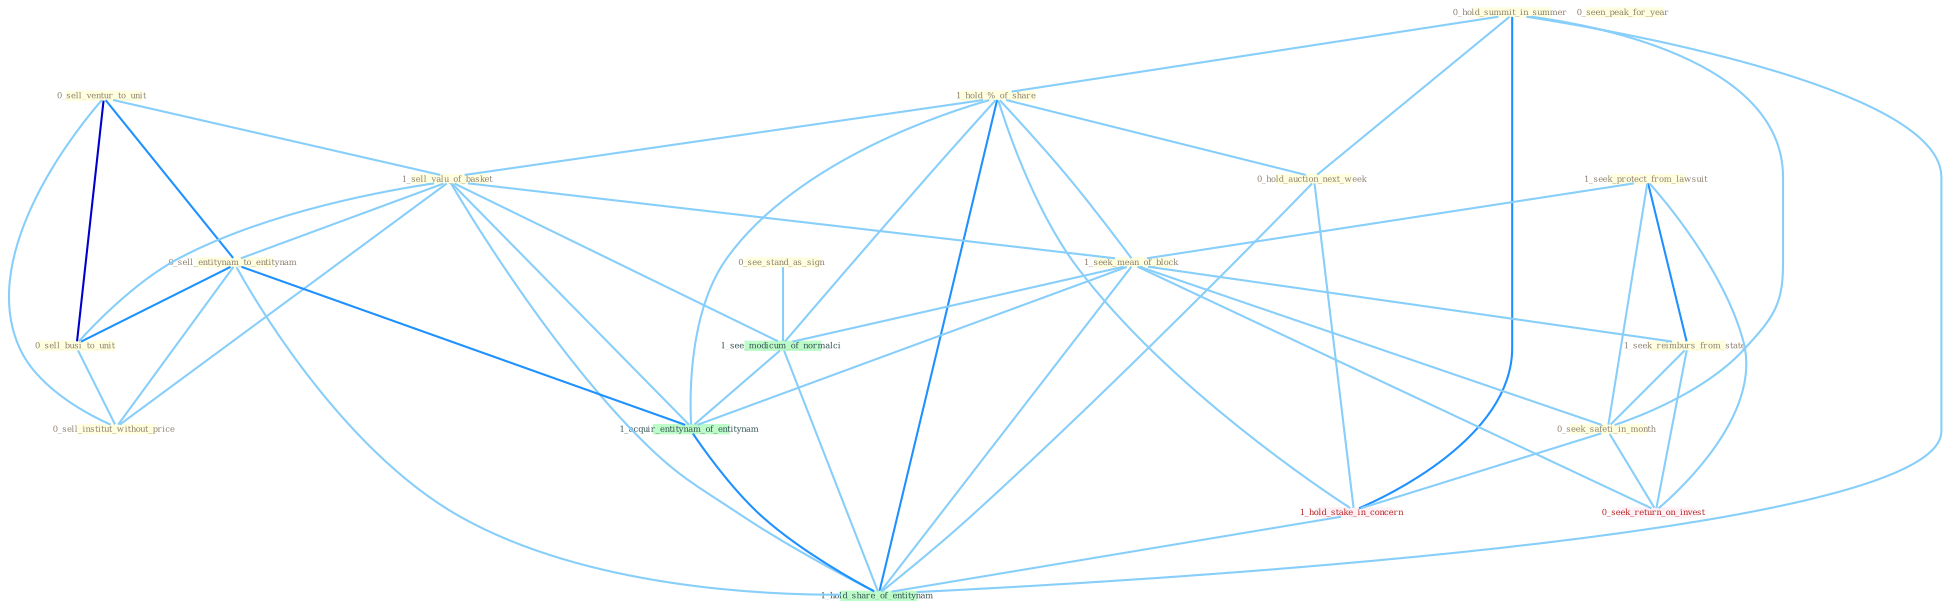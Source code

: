 Graph G{ 
    node
    [shape=polygon,style=filled,width=.5,height=.06,color="#BDFCC9",fixedsize=true,fontsize=4,
    fontcolor="#2f4f4f"];
    {node
    [color="#ffffe0", fontcolor="#8b7d6b"] "0_sell_ventur_to_unit " "0_hold_summit_in_summer " "1_seek_protect_from_lawsuit " "0_seen_peak_for_year " "1_hold_%_of_share " "1_sell_valu_of_basket " "0_sell_entitynam_to_entitynam " "0_see_stand_as_sign " "0_sell_busi_to_unit " "1_seek_mean_of_block " "1_seek_reimburs_from_state " "0_seek_safeti_in_month " "0_sell_institut_without_price " "0_hold_auction_next_week "}
{node [color="#fff0f5", fontcolor="#b22222"] "1_hold_stake_in_concern " "0_seek_return_on_invest "}
edge [color="#B0E2FF"];

	"0_sell_ventur_to_unit " -- "1_sell_valu_of_basket " [w="1", color="#87cefa" ];
	"0_sell_ventur_to_unit " -- "0_sell_entitynam_to_entitynam " [w="2", color="#1e90ff" , len=0.8];
	"0_sell_ventur_to_unit " -- "0_sell_busi_to_unit " [w="3", color="#0000cd" , len=0.6];
	"0_sell_ventur_to_unit " -- "0_sell_institut_without_price " [w="1", color="#87cefa" ];
	"0_hold_summit_in_summer " -- "1_hold_%_of_share " [w="1", color="#87cefa" ];
	"0_hold_summit_in_summer " -- "0_seek_safeti_in_month " [w="1", color="#87cefa" ];
	"0_hold_summit_in_summer " -- "0_hold_auction_next_week " [w="1", color="#87cefa" ];
	"0_hold_summit_in_summer " -- "1_hold_stake_in_concern " [w="2", color="#1e90ff" , len=0.8];
	"0_hold_summit_in_summer " -- "1_hold_share_of_entitynam " [w="1", color="#87cefa" ];
	"1_seek_protect_from_lawsuit " -- "1_seek_mean_of_block " [w="1", color="#87cefa" ];
	"1_seek_protect_from_lawsuit " -- "1_seek_reimburs_from_state " [w="2", color="#1e90ff" , len=0.8];
	"1_seek_protect_from_lawsuit " -- "0_seek_safeti_in_month " [w="1", color="#87cefa" ];
	"1_seek_protect_from_lawsuit " -- "0_seek_return_on_invest " [w="1", color="#87cefa" ];
	"1_hold_%_of_share " -- "1_sell_valu_of_basket " [w="1", color="#87cefa" ];
	"1_hold_%_of_share " -- "1_seek_mean_of_block " [w="1", color="#87cefa" ];
	"1_hold_%_of_share " -- "0_hold_auction_next_week " [w="1", color="#87cefa" ];
	"1_hold_%_of_share " -- "1_hold_stake_in_concern " [w="1", color="#87cefa" ];
	"1_hold_%_of_share " -- "1_see_modicum_of_normalci " [w="1", color="#87cefa" ];
	"1_hold_%_of_share " -- "1_acquir_entitynam_of_entitynam " [w="1", color="#87cefa" ];
	"1_hold_%_of_share " -- "1_hold_share_of_entitynam " [w="2", color="#1e90ff" , len=0.8];
	"1_sell_valu_of_basket " -- "0_sell_entitynam_to_entitynam " [w="1", color="#87cefa" ];
	"1_sell_valu_of_basket " -- "0_sell_busi_to_unit " [w="1", color="#87cefa" ];
	"1_sell_valu_of_basket " -- "1_seek_mean_of_block " [w="1", color="#87cefa" ];
	"1_sell_valu_of_basket " -- "0_sell_institut_without_price " [w="1", color="#87cefa" ];
	"1_sell_valu_of_basket " -- "1_see_modicum_of_normalci " [w="1", color="#87cefa" ];
	"1_sell_valu_of_basket " -- "1_acquir_entitynam_of_entitynam " [w="1", color="#87cefa" ];
	"1_sell_valu_of_basket " -- "1_hold_share_of_entitynam " [w="1", color="#87cefa" ];
	"0_sell_entitynam_to_entitynam " -- "0_sell_busi_to_unit " [w="2", color="#1e90ff" , len=0.8];
	"0_sell_entitynam_to_entitynam " -- "0_sell_institut_without_price " [w="1", color="#87cefa" ];
	"0_sell_entitynam_to_entitynam " -- "1_acquir_entitynam_of_entitynam " [w="2", color="#1e90ff" , len=0.8];
	"0_sell_entitynam_to_entitynam " -- "1_hold_share_of_entitynam " [w="1", color="#87cefa" ];
	"0_see_stand_as_sign " -- "1_see_modicum_of_normalci " [w="1", color="#87cefa" ];
	"0_sell_busi_to_unit " -- "0_sell_institut_without_price " [w="1", color="#87cefa" ];
	"1_seek_mean_of_block " -- "1_seek_reimburs_from_state " [w="1", color="#87cefa" ];
	"1_seek_mean_of_block " -- "0_seek_safeti_in_month " [w="1", color="#87cefa" ];
	"1_seek_mean_of_block " -- "0_seek_return_on_invest " [w="1", color="#87cefa" ];
	"1_seek_mean_of_block " -- "1_see_modicum_of_normalci " [w="1", color="#87cefa" ];
	"1_seek_mean_of_block " -- "1_acquir_entitynam_of_entitynam " [w="1", color="#87cefa" ];
	"1_seek_mean_of_block " -- "1_hold_share_of_entitynam " [w="1", color="#87cefa" ];
	"1_seek_reimburs_from_state " -- "0_seek_safeti_in_month " [w="1", color="#87cefa" ];
	"1_seek_reimburs_from_state " -- "0_seek_return_on_invest " [w="1", color="#87cefa" ];
	"0_seek_safeti_in_month " -- "1_hold_stake_in_concern " [w="1", color="#87cefa" ];
	"0_seek_safeti_in_month " -- "0_seek_return_on_invest " [w="1", color="#87cefa" ];
	"0_hold_auction_next_week " -- "1_hold_stake_in_concern " [w="1", color="#87cefa" ];
	"0_hold_auction_next_week " -- "1_hold_share_of_entitynam " [w="1", color="#87cefa" ];
	"1_hold_stake_in_concern " -- "1_hold_share_of_entitynam " [w="1", color="#87cefa" ];
	"1_see_modicum_of_normalci " -- "1_acquir_entitynam_of_entitynam " [w="1", color="#87cefa" ];
	"1_see_modicum_of_normalci " -- "1_hold_share_of_entitynam " [w="1", color="#87cefa" ];
	"1_acquir_entitynam_of_entitynam " -- "1_hold_share_of_entitynam " [w="2", color="#1e90ff" , len=0.8];
}